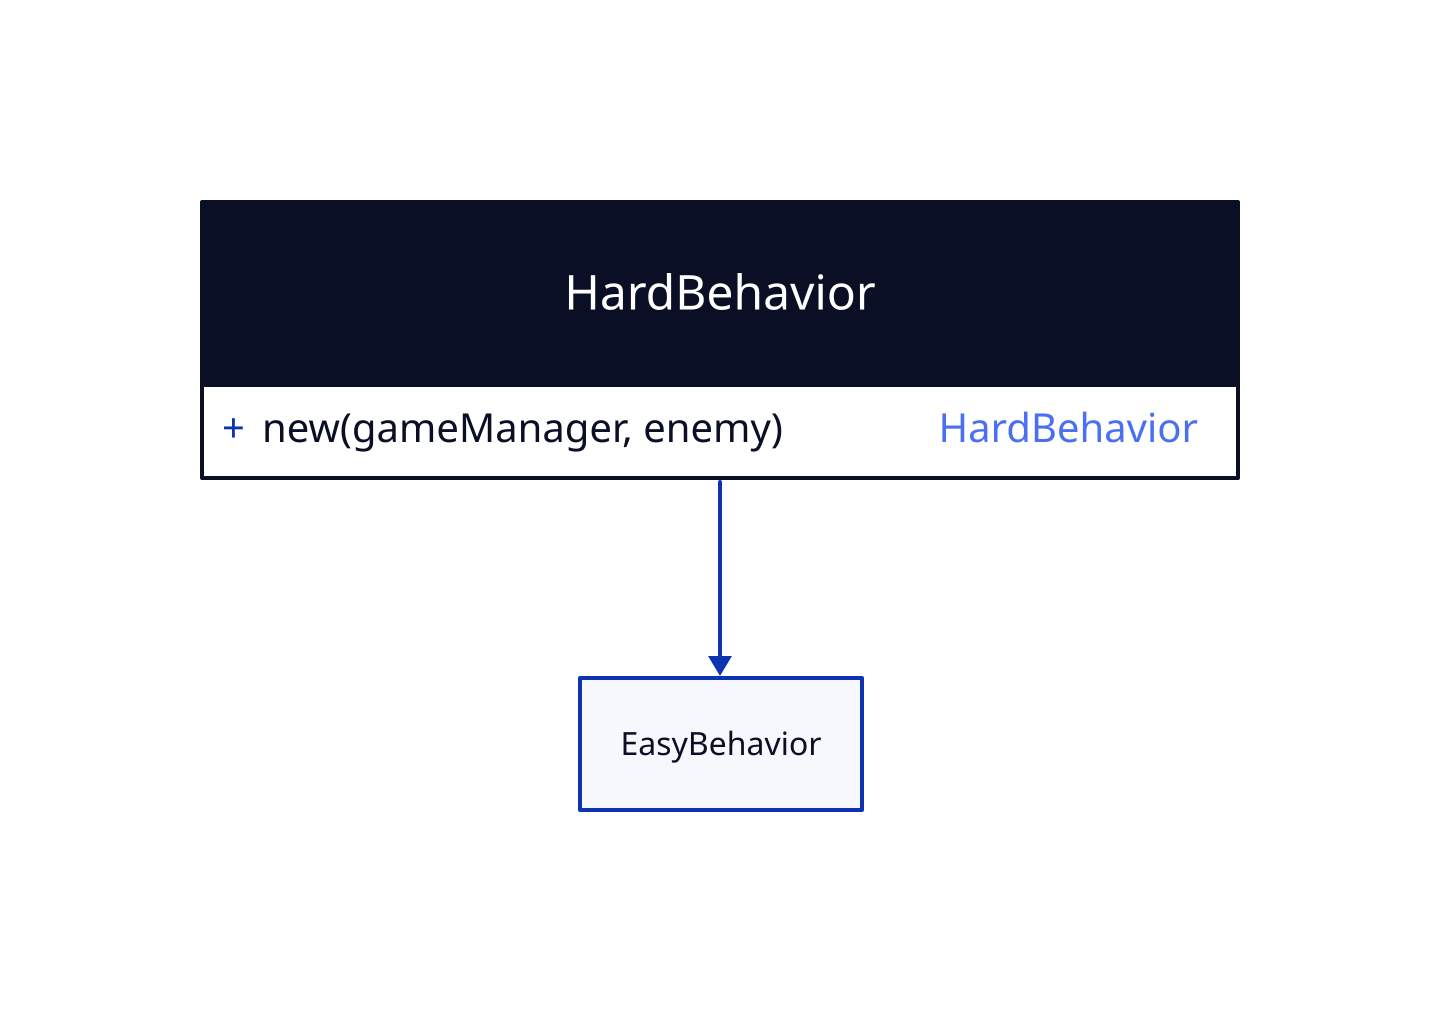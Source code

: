 HardBehavior: {
  shape: class

  +new(gameManager, enemy): HardBehavior
}

HardBehavior -> EasyBehavior
